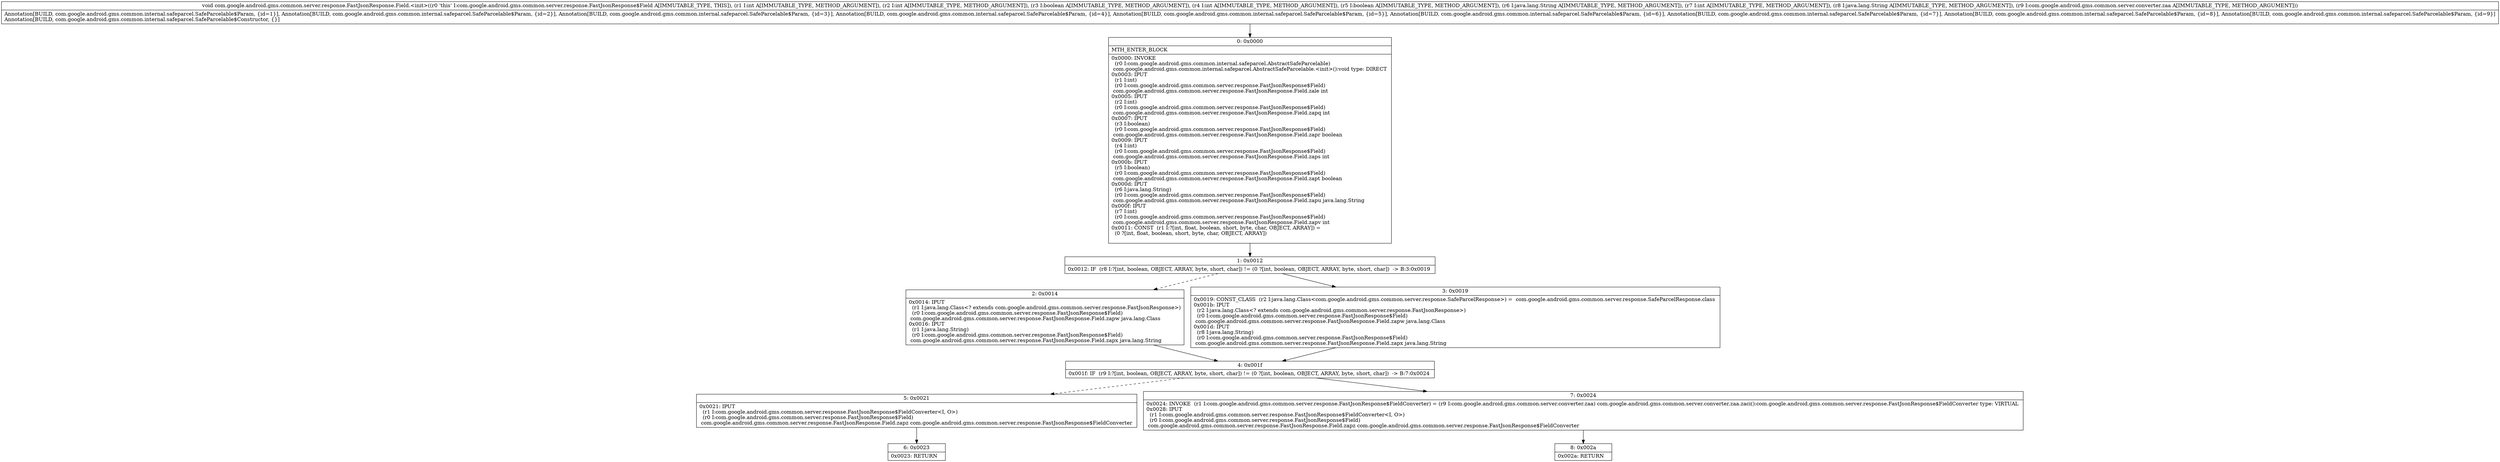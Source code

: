 digraph "CFG forcom.google.android.gms.common.server.response.FastJsonResponse.Field.\<init\>(IIZIZLjava\/lang\/String;ILjava\/lang\/String;Lcom\/google\/android\/gms\/common\/server\/converter\/zaa;)V" {
Node_0 [shape=record,label="{0\:\ 0x0000|MTH_ENTER_BLOCK\l|0x0000: INVOKE  \l  (r0 I:com.google.android.gms.common.internal.safeparcel.AbstractSafeParcelable)\l com.google.android.gms.common.internal.safeparcel.AbstractSafeParcelable.\<init\>():void type: DIRECT \l0x0003: IPUT  \l  (r1 I:int)\l  (r0 I:com.google.android.gms.common.server.response.FastJsonResponse$Field)\l com.google.android.gms.common.server.response.FastJsonResponse.Field.zale int \l0x0005: IPUT  \l  (r2 I:int)\l  (r0 I:com.google.android.gms.common.server.response.FastJsonResponse$Field)\l com.google.android.gms.common.server.response.FastJsonResponse.Field.zapq int \l0x0007: IPUT  \l  (r3 I:boolean)\l  (r0 I:com.google.android.gms.common.server.response.FastJsonResponse$Field)\l com.google.android.gms.common.server.response.FastJsonResponse.Field.zapr boolean \l0x0009: IPUT  \l  (r4 I:int)\l  (r0 I:com.google.android.gms.common.server.response.FastJsonResponse$Field)\l com.google.android.gms.common.server.response.FastJsonResponse.Field.zaps int \l0x000b: IPUT  \l  (r5 I:boolean)\l  (r0 I:com.google.android.gms.common.server.response.FastJsonResponse$Field)\l com.google.android.gms.common.server.response.FastJsonResponse.Field.zapt boolean \l0x000d: IPUT  \l  (r6 I:java.lang.String)\l  (r0 I:com.google.android.gms.common.server.response.FastJsonResponse$Field)\l com.google.android.gms.common.server.response.FastJsonResponse.Field.zapu java.lang.String \l0x000f: IPUT  \l  (r7 I:int)\l  (r0 I:com.google.android.gms.common.server.response.FastJsonResponse$Field)\l com.google.android.gms.common.server.response.FastJsonResponse.Field.zapv int \l0x0011: CONST  (r1 I:?[int, float, boolean, short, byte, char, OBJECT, ARRAY]) = \l  (0 ?[int, float, boolean, short, byte, char, OBJECT, ARRAY])\l \l}"];
Node_1 [shape=record,label="{1\:\ 0x0012|0x0012: IF  (r8 I:?[int, boolean, OBJECT, ARRAY, byte, short, char]) != (0 ?[int, boolean, OBJECT, ARRAY, byte, short, char])  \-\> B:3:0x0019 \l}"];
Node_2 [shape=record,label="{2\:\ 0x0014|0x0014: IPUT  \l  (r1 I:java.lang.Class\<? extends com.google.android.gms.common.server.response.FastJsonResponse\>)\l  (r0 I:com.google.android.gms.common.server.response.FastJsonResponse$Field)\l com.google.android.gms.common.server.response.FastJsonResponse.Field.zapw java.lang.Class \l0x0016: IPUT  \l  (r1 I:java.lang.String)\l  (r0 I:com.google.android.gms.common.server.response.FastJsonResponse$Field)\l com.google.android.gms.common.server.response.FastJsonResponse.Field.zapx java.lang.String \l}"];
Node_3 [shape=record,label="{3\:\ 0x0019|0x0019: CONST_CLASS  (r2 I:java.lang.Class\<com.google.android.gms.common.server.response.SafeParcelResponse\>) =  com.google.android.gms.common.server.response.SafeParcelResponse.class \l0x001b: IPUT  \l  (r2 I:java.lang.Class\<? extends com.google.android.gms.common.server.response.FastJsonResponse\>)\l  (r0 I:com.google.android.gms.common.server.response.FastJsonResponse$Field)\l com.google.android.gms.common.server.response.FastJsonResponse.Field.zapw java.lang.Class \l0x001d: IPUT  \l  (r8 I:java.lang.String)\l  (r0 I:com.google.android.gms.common.server.response.FastJsonResponse$Field)\l com.google.android.gms.common.server.response.FastJsonResponse.Field.zapx java.lang.String \l}"];
Node_4 [shape=record,label="{4\:\ 0x001f|0x001f: IF  (r9 I:?[int, boolean, OBJECT, ARRAY, byte, short, char]) != (0 ?[int, boolean, OBJECT, ARRAY, byte, short, char])  \-\> B:7:0x0024 \l}"];
Node_5 [shape=record,label="{5\:\ 0x0021|0x0021: IPUT  \l  (r1 I:com.google.android.gms.common.server.response.FastJsonResponse$FieldConverter\<I, O\>)\l  (r0 I:com.google.android.gms.common.server.response.FastJsonResponse$Field)\l com.google.android.gms.common.server.response.FastJsonResponse.Field.zapz com.google.android.gms.common.server.response.FastJsonResponse$FieldConverter \l}"];
Node_6 [shape=record,label="{6\:\ 0x0023|0x0023: RETURN   \l}"];
Node_7 [shape=record,label="{7\:\ 0x0024|0x0024: INVOKE  (r1 I:com.google.android.gms.common.server.response.FastJsonResponse$FieldConverter) = (r9 I:com.google.android.gms.common.server.converter.zaa) com.google.android.gms.common.server.converter.zaa.zaci():com.google.android.gms.common.server.response.FastJsonResponse$FieldConverter type: VIRTUAL \l0x0028: IPUT  \l  (r1 I:com.google.android.gms.common.server.response.FastJsonResponse$FieldConverter\<I, O\>)\l  (r0 I:com.google.android.gms.common.server.response.FastJsonResponse$Field)\l com.google.android.gms.common.server.response.FastJsonResponse.Field.zapz com.google.android.gms.common.server.response.FastJsonResponse$FieldConverter \l}"];
Node_8 [shape=record,label="{8\:\ 0x002a|0x002a: RETURN   \l}"];
MethodNode[shape=record,label="{void com.google.android.gms.common.server.response.FastJsonResponse.Field.\<init\>((r0 'this' I:com.google.android.gms.common.server.response.FastJsonResponse$Field A[IMMUTABLE_TYPE, THIS]), (r1 I:int A[IMMUTABLE_TYPE, METHOD_ARGUMENT]), (r2 I:int A[IMMUTABLE_TYPE, METHOD_ARGUMENT]), (r3 I:boolean A[IMMUTABLE_TYPE, METHOD_ARGUMENT]), (r4 I:int A[IMMUTABLE_TYPE, METHOD_ARGUMENT]), (r5 I:boolean A[IMMUTABLE_TYPE, METHOD_ARGUMENT]), (r6 I:java.lang.String A[IMMUTABLE_TYPE, METHOD_ARGUMENT]), (r7 I:int A[IMMUTABLE_TYPE, METHOD_ARGUMENT]), (r8 I:java.lang.String A[IMMUTABLE_TYPE, METHOD_ARGUMENT]), (r9 I:com.google.android.gms.common.server.converter.zaa A[IMMUTABLE_TYPE, METHOD_ARGUMENT]))  | Annotation[BUILD, com.google.android.gms.common.internal.safeparcel.SafeParcelable$Param, \{id=1\}], Annotation[BUILD, com.google.android.gms.common.internal.safeparcel.SafeParcelable$Param, \{id=2\}], Annotation[BUILD, com.google.android.gms.common.internal.safeparcel.SafeParcelable$Param, \{id=3\}], Annotation[BUILD, com.google.android.gms.common.internal.safeparcel.SafeParcelable$Param, \{id=4\}], Annotation[BUILD, com.google.android.gms.common.internal.safeparcel.SafeParcelable$Param, \{id=5\}], Annotation[BUILD, com.google.android.gms.common.internal.safeparcel.SafeParcelable$Param, \{id=6\}], Annotation[BUILD, com.google.android.gms.common.internal.safeparcel.SafeParcelable$Param, \{id=7\}], Annotation[BUILD, com.google.android.gms.common.internal.safeparcel.SafeParcelable$Param, \{id=8\}], Annotation[BUILD, com.google.android.gms.common.internal.safeparcel.SafeParcelable$Param, \{id=9\}]\lAnnotation[BUILD, com.google.android.gms.common.internal.safeparcel.SafeParcelable$Constructor, \{\}]\l}"];
MethodNode -> Node_0;
Node_0 -> Node_1;
Node_1 -> Node_2[style=dashed];
Node_1 -> Node_3;
Node_2 -> Node_4;
Node_3 -> Node_4;
Node_4 -> Node_5[style=dashed];
Node_4 -> Node_7;
Node_5 -> Node_6;
Node_7 -> Node_8;
}

